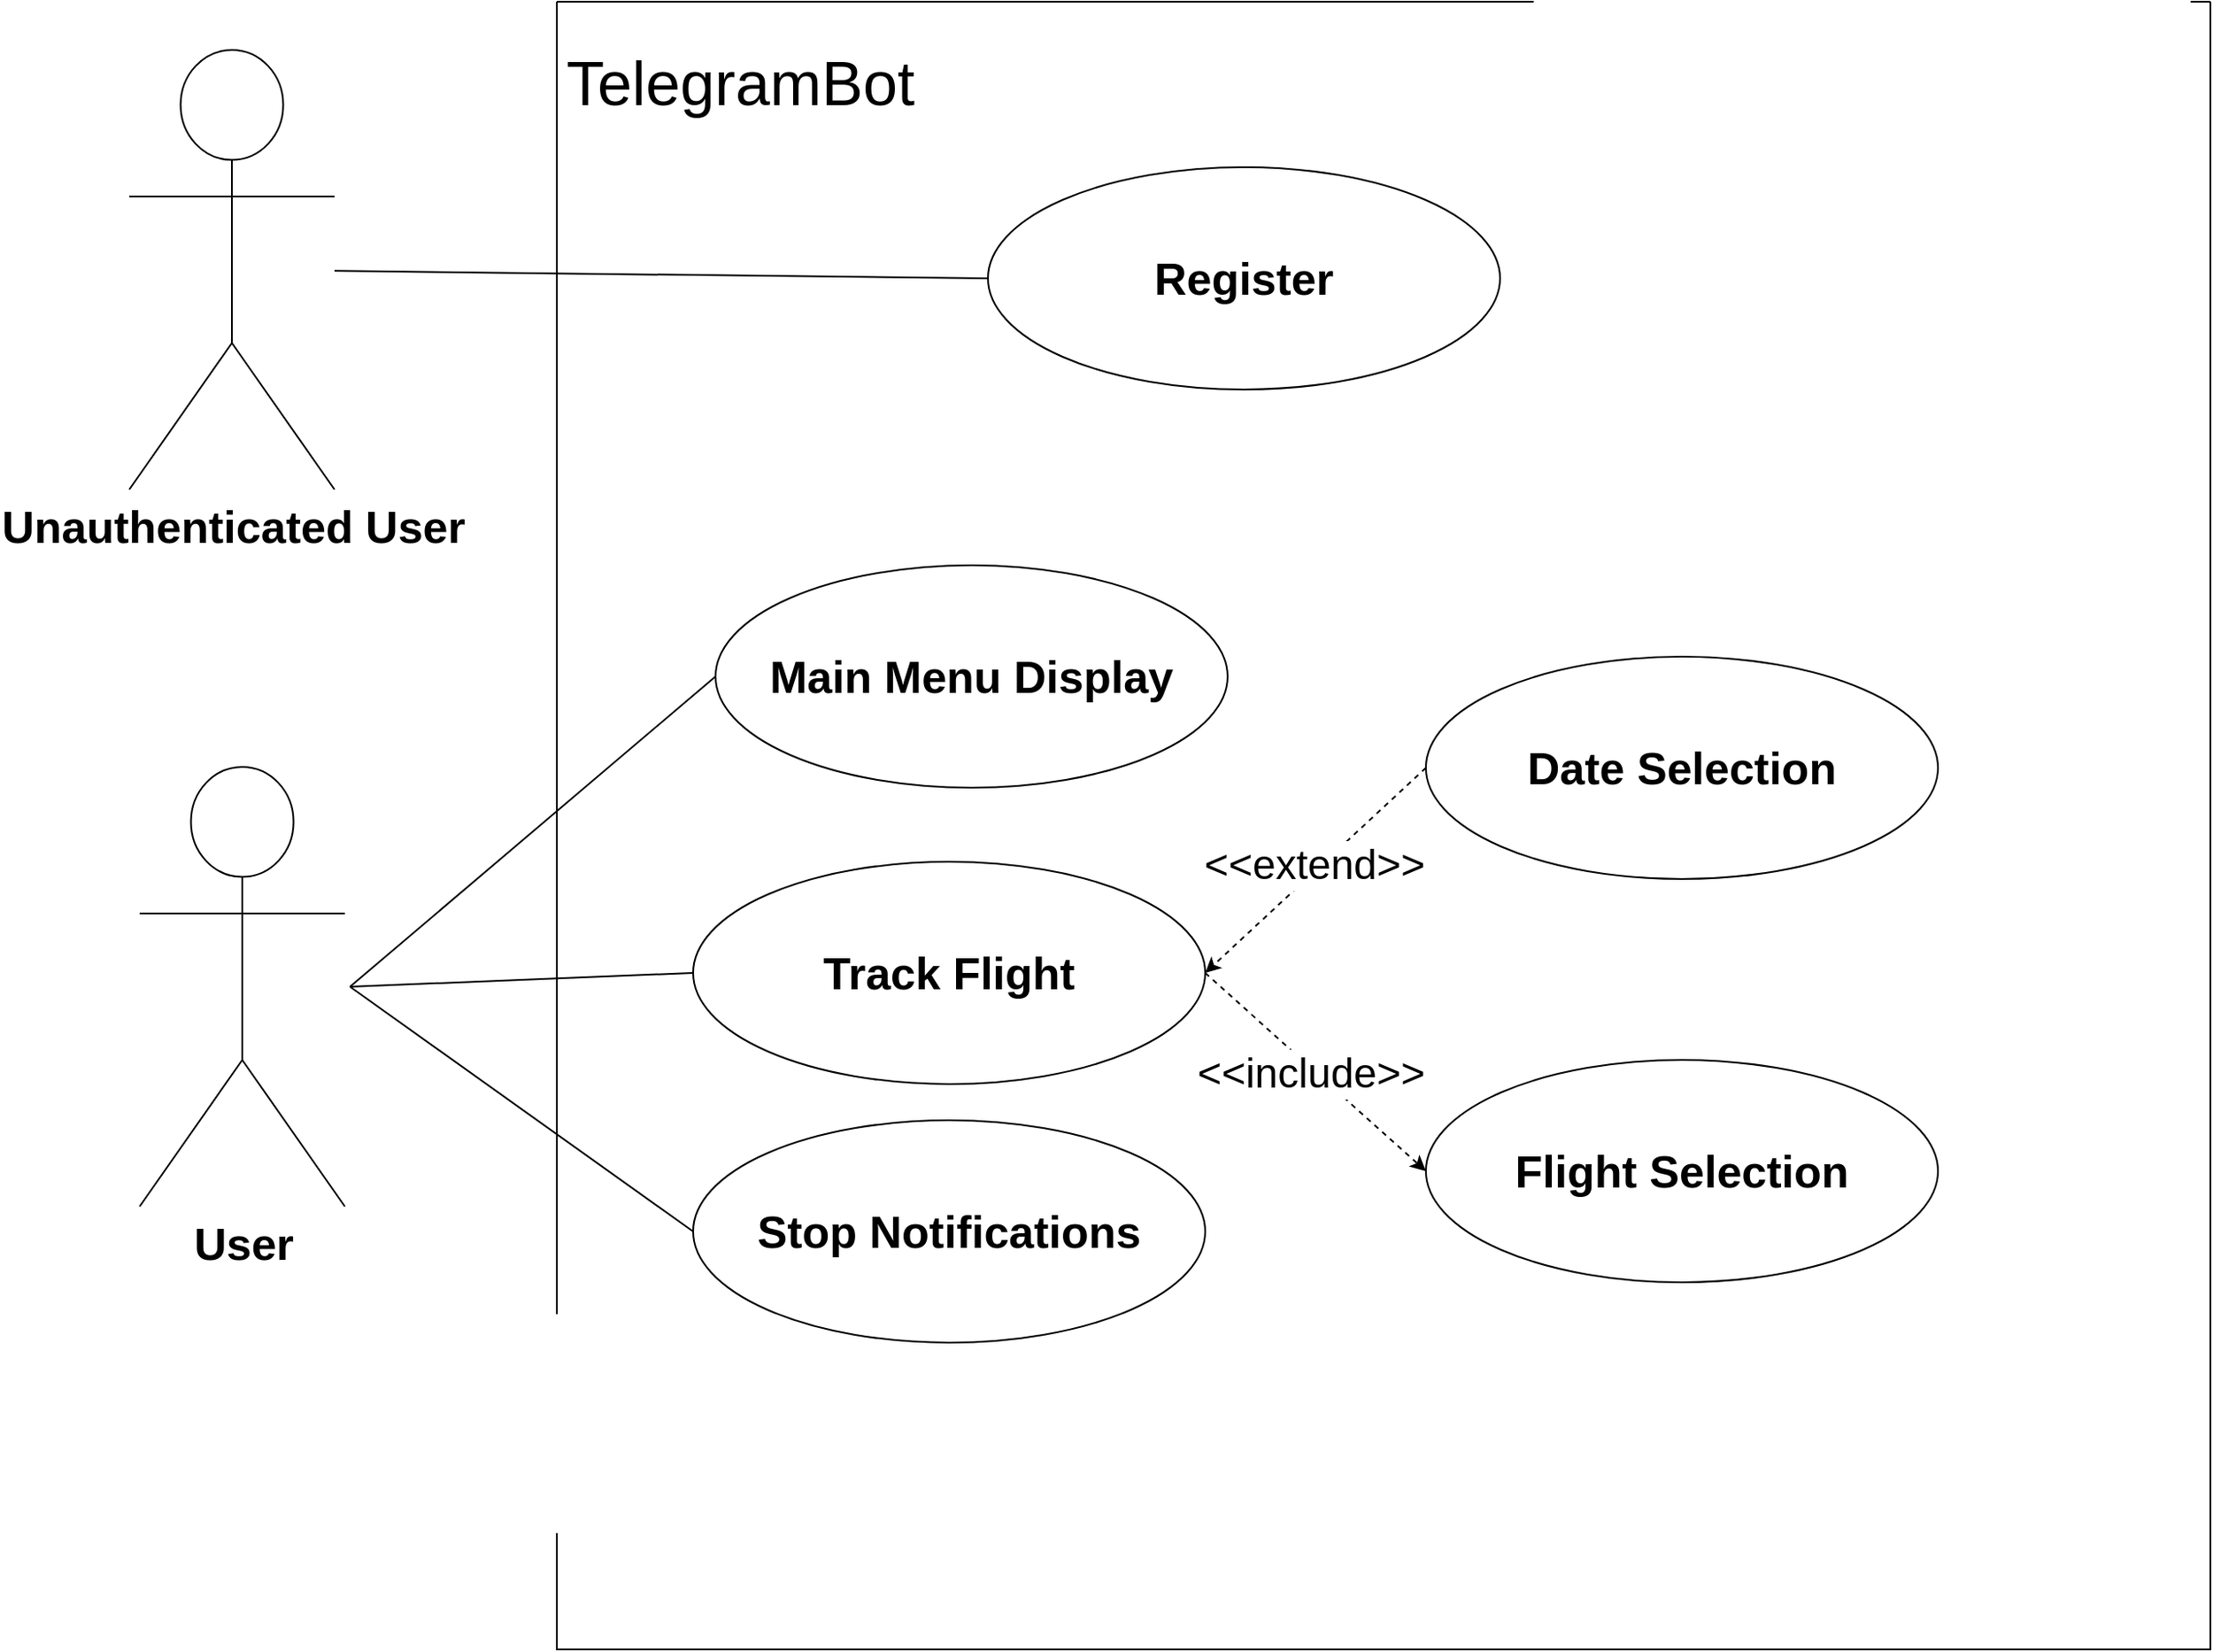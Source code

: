 <mxfile version="25.0.3">
  <diagram name="Страница — 1" id="TT4qeqGrXuM3BmTKuCui">
    <mxGraphModel dx="2788" dy="1610" grid="0" gridSize="10" guides="1" tooltips="1" connect="1" arrows="1" fold="1" page="0" pageScale="1" pageWidth="827" pageHeight="1169" math="0" shadow="0">
      <root>
        <mxCell id="0" />
        <mxCell id="1" parent="0" />
        <mxCell id="zS3TrndBR62WH8lfIMHe-24" value="" style="endArrow=none;html=1;rounded=0;fontSize=12;startSize=8;endSize=8;curved=1;exitX=1;exitY=0.5;exitDx=0;exitDy=0;entryX=0;entryY=0.5;entryDx=0;entryDy=0;" parent="1" target="zS3TrndBR62WH8lfIMHe-18" edge="1">
          <mxGeometry width="50" height="50" relative="1" as="geometry">
            <mxPoint x="-58" y="405.5" as="sourcePoint" />
            <mxPoint x="1207" y="407" as="targetPoint" />
          </mxGeometry>
        </mxCell>
        <mxCell id="zS3TrndBR62WH8lfIMHe-25" value="" style="endArrow=none;html=1;rounded=0;fontSize=12;startSize=8;endSize=8;curved=1;entryX=0;entryY=0.5;entryDx=0;entryDy=0;exitX=1;exitY=0.5;exitDx=0;exitDy=0;" parent="1" target="zS3TrndBR62WH8lfIMHe-19" edge="1">
          <mxGeometry width="50" height="50" relative="1" as="geometry">
            <mxPoint x="-58" y="405.5" as="sourcePoint" />
            <mxPoint x="1207" y="407" as="targetPoint" />
          </mxGeometry>
        </mxCell>
        <mxCell id="zS3TrndBR62WH8lfIMHe-27" value="" style="endArrow=none;html=1;rounded=0;fontSize=12;startSize=8;endSize=8;curved=1;exitX=1;exitY=0.5;exitDx=0;exitDy=0;entryX=0;entryY=0.5;entryDx=0;entryDy=0;" parent="1" target="zS3TrndBR62WH8lfIMHe-21" edge="1">
          <mxGeometry width="50" height="50" relative="1" as="geometry">
            <mxPoint x="-58" y="405.5" as="sourcePoint" />
            <mxPoint x="1207" y="407" as="targetPoint" />
          </mxGeometry>
        </mxCell>
        <mxCell id="zS3TrndBR62WH8lfIMHe-30" value="" style="endArrow=none;html=1;rounded=0;fontSize=12;startSize=8;endSize=8;curved=1;entryX=0;entryY=0.5;entryDx=0;entryDy=0;" parent="1" target="zS3TrndBR62WH8lfIMHe-29" edge="1" source="dVsANjQUX7jC9nCAD-G1-1">
          <mxGeometry width="50" height="50" relative="1" as="geometry">
            <mxPoint x="-59" y="-62" as="sourcePoint" />
            <mxPoint x="1073" y="393" as="targetPoint" />
          </mxGeometry>
        </mxCell>
        <mxCell id="dVsANjQUX7jC9nCAD-G1-1" value="&lt;b style=&quot;text-wrap-mode: wrap;&quot;&gt;&lt;font style=&quot;font-size: 26px;&quot;&gt;Unauthenticated User&lt;/font&gt;&lt;/b&gt;" style="shape=umlActor;verticalLabelPosition=bottom;verticalAlign=top;html=1;outlineConnect=0;" parent="1" vertex="1">
          <mxGeometry x="-186" y="-138" width="119" height="255" as="geometry" />
        </mxCell>
        <mxCell id="yC7LN5qgFuLW8-sHT08P-6" value="&lt;b style=&quot;text-wrap-mode: wrap;&quot;&gt;&lt;font style=&quot;font-size: 26px;&quot;&gt;User&lt;/font&gt;&lt;/b&gt;&lt;div&gt;&lt;b style=&quot;text-wrap-mode: wrap;&quot;&gt;&lt;font style=&quot;font-size: 26px;&quot;&gt;&lt;br&gt;&lt;/font&gt;&lt;/b&gt;&lt;/div&gt;" style="shape=umlActor;verticalLabelPosition=bottom;verticalAlign=top;html=1;outlineConnect=0;" vertex="1" parent="1">
          <mxGeometry x="-180" y="278" width="119" height="255" as="geometry" />
        </mxCell>
        <mxCell id="yC7LN5qgFuLW8-sHT08P-10" value="" style="swimlane;startSize=0;" vertex="1" parent="1">
          <mxGeometry x="62" y="-166" width="959" height="956" as="geometry">
            <mxRectangle x="55" y="-159" width="50" height="44" as="alternateBounds" />
          </mxGeometry>
        </mxCell>
        <mxCell id="zS3TrndBR62WH8lfIMHe-29" value="&lt;span style=&quot;font-size: 26px;&quot;&gt;&lt;b&gt;Register&lt;/b&gt;&lt;/span&gt;" style="ellipse;whiteSpace=wrap;html=1;" parent="yC7LN5qgFuLW8-sHT08P-10" vertex="1">
          <mxGeometry x="250" y="96" width="297" height="129" as="geometry" />
        </mxCell>
        <mxCell id="zS3TrndBR62WH8lfIMHe-18" value="&lt;span style=&quot;font-size: 26px;&quot;&gt;&lt;b&gt;Main Menu Display&lt;/b&gt;&lt;/span&gt;" style="ellipse;whiteSpace=wrap;html=1;" parent="yC7LN5qgFuLW8-sHT08P-10" vertex="1">
          <mxGeometry x="92" y="327" width="297" height="129" as="geometry" />
        </mxCell>
        <mxCell id="zS3TrndBR62WH8lfIMHe-19" value="&lt;span style=&quot;font-size: 26px;&quot;&gt;&lt;b&gt;Track Flight&lt;/b&gt;&lt;/span&gt;" style="ellipse;whiteSpace=wrap;html=1;" parent="yC7LN5qgFuLW8-sHT08P-10" vertex="1">
          <mxGeometry x="79" y="499" width="297" height="129" as="geometry" />
        </mxCell>
        <mxCell id="zS3TrndBR62WH8lfIMHe-21" value="&lt;span style=&quot;font-size: 26px;&quot;&gt;&lt;b&gt;Stop Notifications&lt;/b&gt;&lt;/span&gt;" style="ellipse;whiteSpace=wrap;html=1;" parent="yC7LN5qgFuLW8-sHT08P-10" vertex="1">
          <mxGeometry x="79" y="649" width="297" height="129" as="geometry" />
        </mxCell>
        <mxCell id="2NDi7pNyI0wd2GLDLp2E-9" value="&lt;div&gt;&lt;span style=&quot;font-size: 26px;&quot;&gt;&lt;b&gt;Date Selection&lt;/b&gt;&lt;/span&gt;&lt;/div&gt;" style="ellipse;whiteSpace=wrap;html=1;" parent="yC7LN5qgFuLW8-sHT08P-10" vertex="1">
          <mxGeometry x="504" y="380" width="297" height="129" as="geometry" />
        </mxCell>
        <mxCell id="2NDi7pNyI0wd2GLDLp2E-8" value="" style="endArrow=classic;dashed=1;html=1;rounded=0;entryX=1;entryY=0.5;entryDx=0;entryDy=0;exitX=0;exitY=0.5;exitDx=0;exitDy=0;" parent="yC7LN5qgFuLW8-sHT08P-10" source="2NDi7pNyI0wd2GLDLp2E-9" target="zS3TrndBR62WH8lfIMHe-19" edge="1">
          <mxGeometry width="50" height="50" relative="1" as="geometry">
            <mxPoint x="1967" y="750" as="sourcePoint" />
            <mxPoint x="2107" y="522" as="targetPoint" />
          </mxGeometry>
        </mxCell>
        <mxCell id="2NDi7pNyI0wd2GLDLp2E-10" value="&lt;font style=&quot;font-size: 24px;&quot;&gt;&amp;lt;&amp;lt;extend&amp;gt;&amp;gt;&lt;/font&gt;" style="edgeLabel;html=1;align=center;verticalAlign=middle;resizable=0;points=[];" parent="2NDi7pNyI0wd2GLDLp2E-8" vertex="1" connectable="0">
          <mxGeometry x="-0.018" y="-3" relative="1" as="geometry">
            <mxPoint as="offset" />
          </mxGeometry>
        </mxCell>
        <mxCell id="2NDi7pNyI0wd2GLDLp2E-14" value="&lt;span style=&quot;font-size: 26px;&quot;&gt;&lt;b&gt;Flight Selection&lt;/b&gt;&lt;/span&gt;" style="ellipse;whiteSpace=wrap;html=1;" parent="yC7LN5qgFuLW8-sHT08P-10" vertex="1">
          <mxGeometry x="504" y="614" width="297" height="129" as="geometry" />
        </mxCell>
        <mxCell id="2NDi7pNyI0wd2GLDLp2E-11" value="" style="endArrow=classic;dashed=1;html=1;rounded=0;exitX=1;exitY=0.5;exitDx=0;exitDy=0;entryX=0;entryY=0.5;entryDx=0;entryDy=0;" parent="yC7LN5qgFuLW8-sHT08P-10" source="zS3TrndBR62WH8lfIMHe-19" target="2NDi7pNyI0wd2GLDLp2E-14" edge="1">
          <mxGeometry width="50" height="50" relative="1" as="geometry">
            <mxPoint x="396" y="741" as="sourcePoint" />
            <mxPoint x="454" y="778" as="targetPoint" />
          </mxGeometry>
        </mxCell>
        <mxCell id="2NDi7pNyI0wd2GLDLp2E-12" value="&lt;font style=&quot;font-size: 24px;&quot;&gt;&amp;lt;&amp;lt;include&lt;/font&gt;&lt;span style=&quot;font-size: 24px;&quot;&gt;&amp;gt;&amp;gt;&lt;/span&gt;" style="edgeLabel;html=1;align=center;verticalAlign=middle;resizable=0;points=[];" parent="2NDi7pNyI0wd2GLDLp2E-11" vertex="1" connectable="0">
          <mxGeometry x="-0.018" y="-3" relative="1" as="geometry">
            <mxPoint as="offset" />
          </mxGeometry>
        </mxCell>
        <mxCell id="yC7LN5qgFuLW8-sHT08P-14" value="&lt;font style=&quot;font-size: 36px;&quot;&gt;TelegramBot&lt;/font&gt;" style="text;html=1;align=center;verticalAlign=middle;resizable=0;points=[];autosize=1;strokeColor=none;fillColor=none;" vertex="1" parent="1">
          <mxGeometry x="58" y="-147" width="220" height="55" as="geometry" />
        </mxCell>
      </root>
    </mxGraphModel>
  </diagram>
</mxfile>
